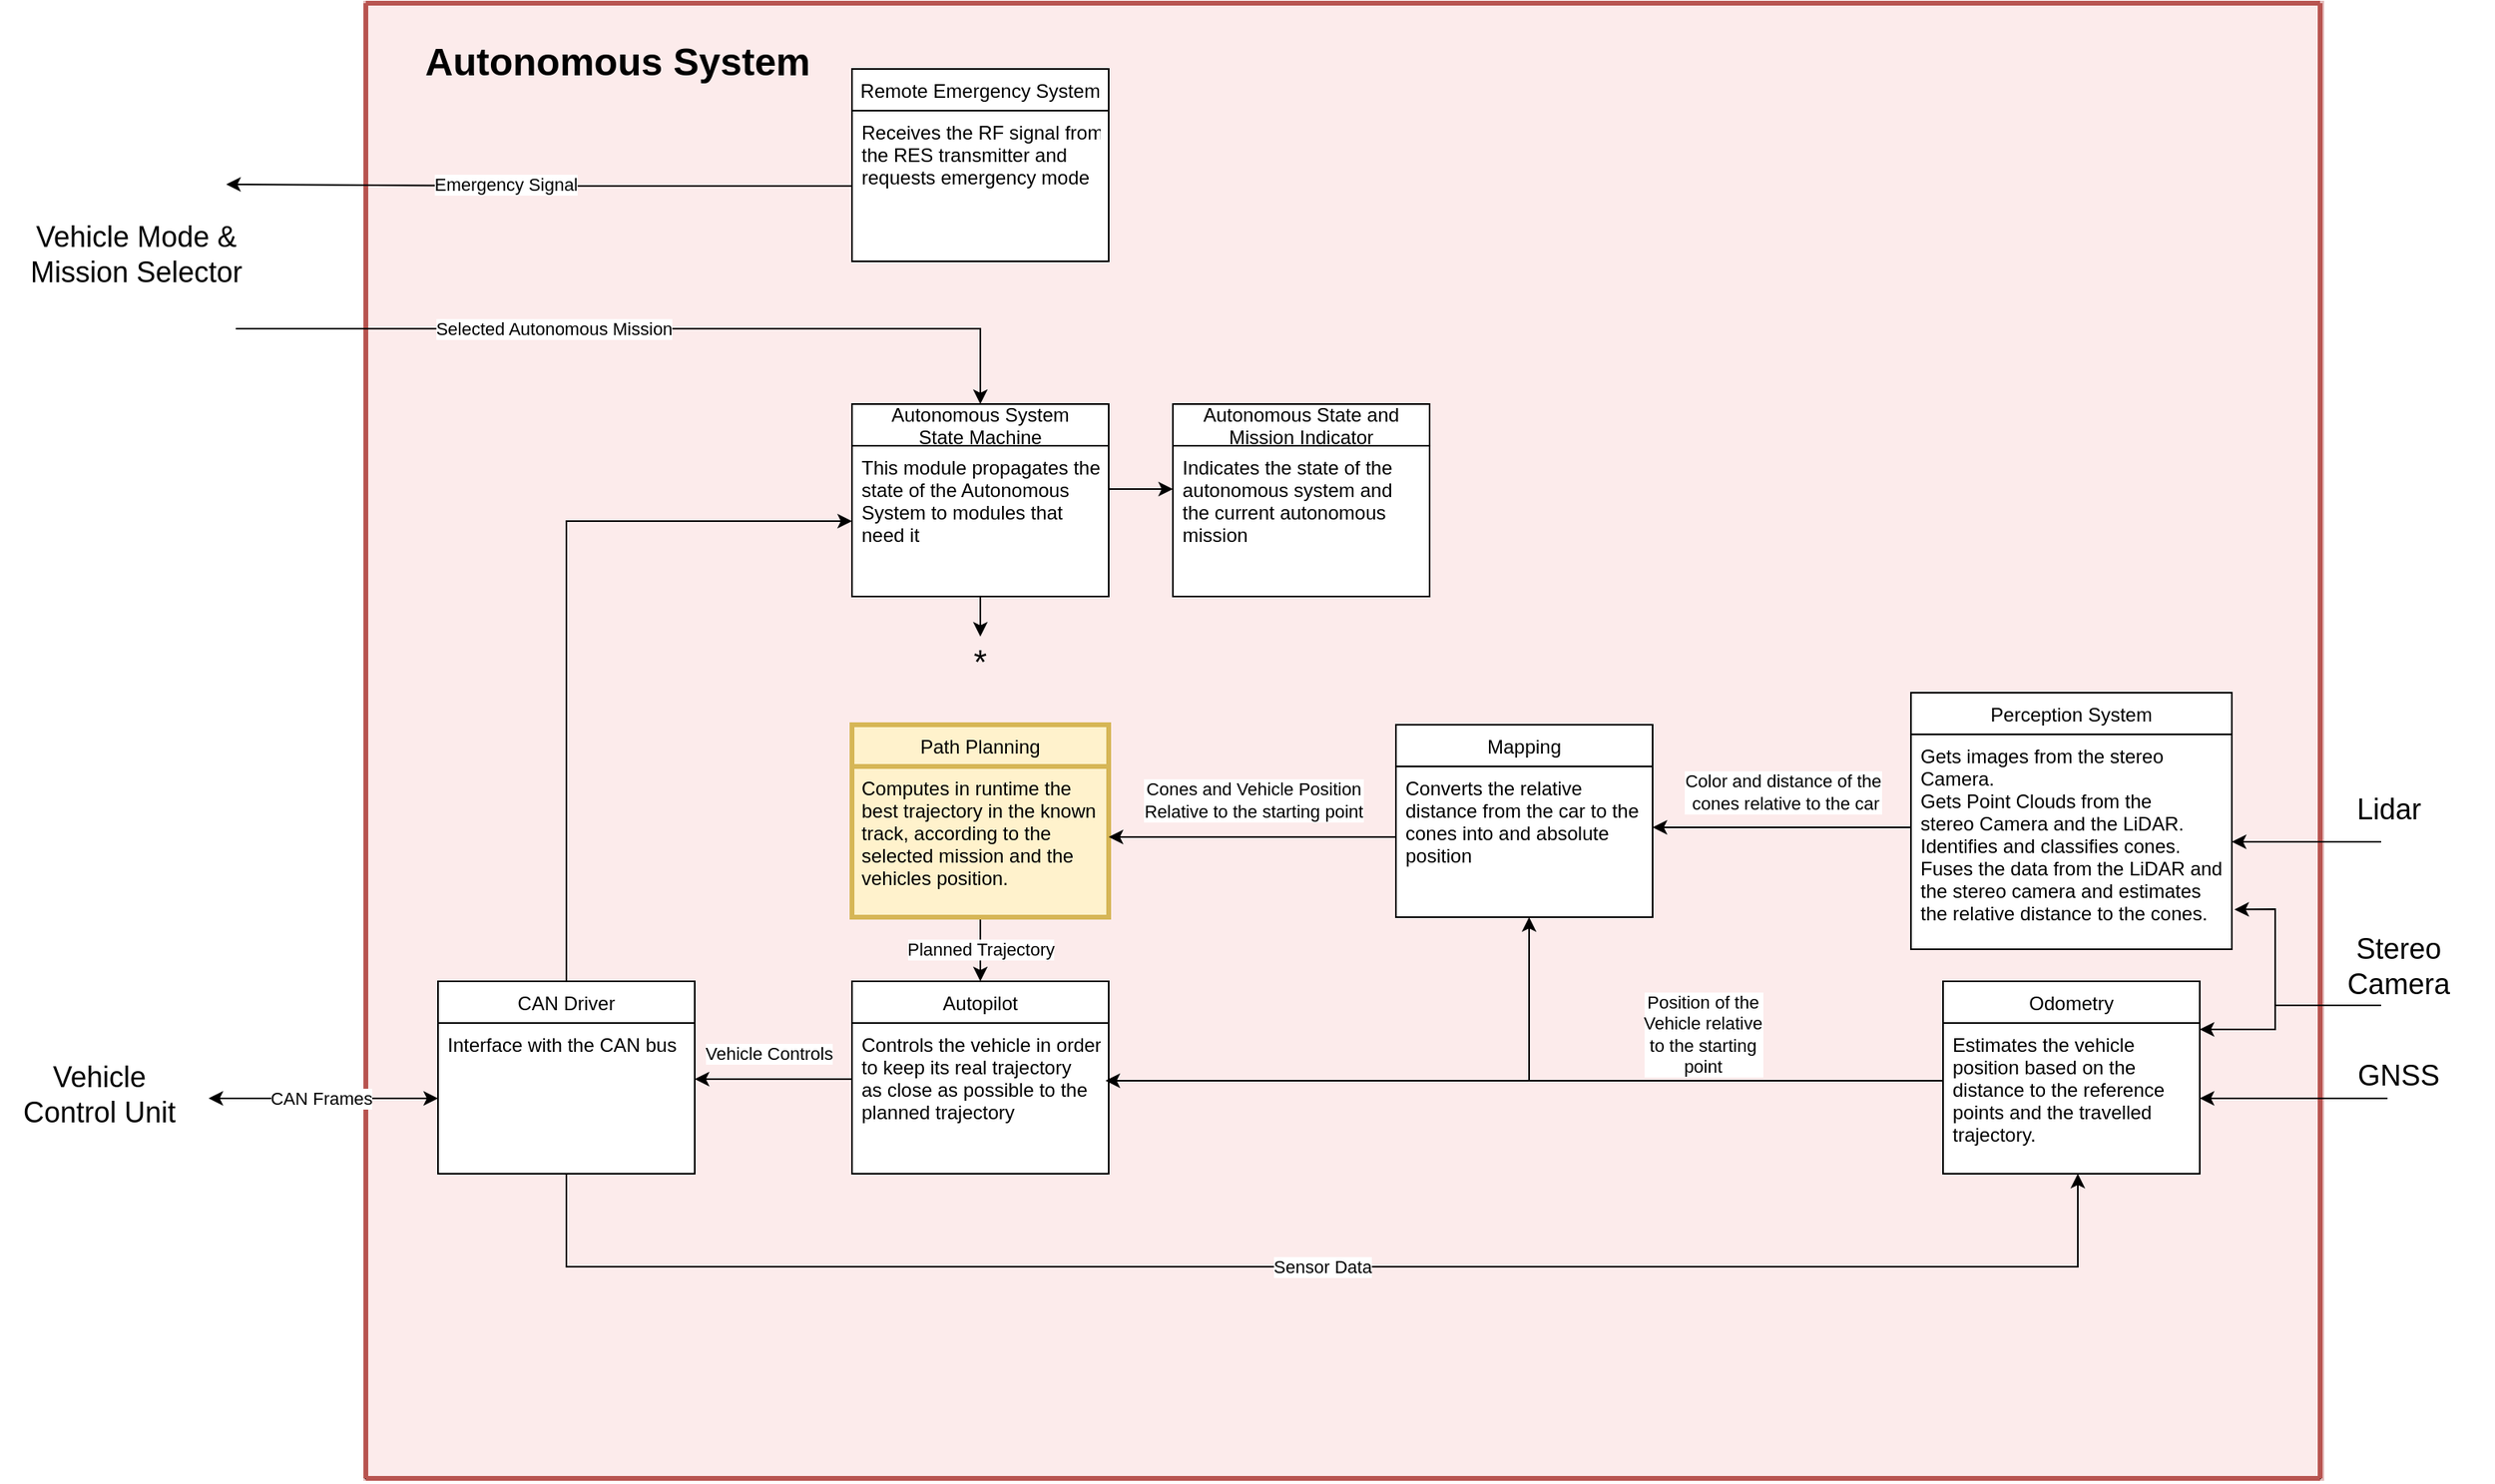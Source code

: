 <mxfile version="18.0.4" type="device"><diagram id="0cJnhzdBXTSykWSCUmZi" name="Page-1"><mxGraphModel dx="2292" dy="1616" grid="0" gridSize="10" guides="1" tooltips="1" connect="1" arrows="1" fold="1" page="0" pageScale="1" pageWidth="827" pageHeight="1169" math="0" shadow="0"><root><mxCell id="0"/><mxCell id="1" parent="0"/><mxCell id="boZQn7GaBIZBM1fhZf0l-45" value="" style="group;fillColor=#f8cecc;strokeColor=#b85450;sketch=0;strokeWidth=3;gradientDirection=north;shadow=0;opacity=40;" parent="1" vertex="1" connectable="0"><mxGeometry x="80" y="-120" width="1219" height="920" as="geometry"/></mxCell><mxCell id="boZQn7GaBIZBM1fhZf0l-43" value="" style="rounded=0;whiteSpace=wrap;html=1;dashed=1;fillColor=none;" parent="boZQn7GaBIZBM1fhZf0l-45" vertex="1"><mxGeometry width="1218" height="920" as="geometry"/></mxCell><mxCell id="boZQn7GaBIZBM1fhZf0l-44" value="&lt;font style=&quot;font-size: 24px;&quot;&gt;&lt;b style=&quot;font-size: 24px;&quot;&gt;Autonomous System&lt;/b&gt;&lt;/font&gt;" style="text;html=1;strokeColor=none;fillColor=none;align=center;verticalAlign=middle;whiteSpace=wrap;rounded=0;dashed=1;fontSize=24;" parent="boZQn7GaBIZBM1fhZf0l-45" vertex="1"><mxGeometry x="-51" y="16" width="416.15" height="41" as="geometry"/></mxCell><mxCell id="ItjRM_3n5s-hcCwDFR6--12" value="Autopilot" style="swimlane;fontStyle=0;childLayout=stackLayout;horizontal=1;startSize=26;fillColor=default;horizontalStack=0;resizeParent=1;resizeParentMax=0;resizeLast=0;collapsible=1;marginBottom=0;" parent="boZQn7GaBIZBM1fhZf0l-45" vertex="1"><mxGeometry x="303" y="610" width="160" height="120" as="geometry"/></mxCell><mxCell id="ItjRM_3n5s-hcCwDFR6--13" value="Controls the vehicle in order&#10;to keep its real trajectory&#10;as close as possible to the&#10;planned trajectory" style="text;align=left;verticalAlign=top;spacingLeft=4;spacingRight=4;overflow=hidden;rotatable=0;points=[[0,0.5],[1,0.5]];portConstraint=eastwest;fillColor=default;gradientColor=none;strokeColor=default;" parent="ItjRM_3n5s-hcCwDFR6--12" vertex="1"><mxGeometry y="26" width="160" height="94" as="geometry"/></mxCell><mxCell id="ItjRM_3n5s-hcCwDFR6--47" value="Color and distance of the&lt;br&gt;&amp;nbsp;cones relative to the car" style="edgeStyle=orthogonalEdgeStyle;rounded=0;orthogonalLoop=1;jettySize=auto;html=1;" parent="boZQn7GaBIZBM1fhZf0l-45" source="ItjRM_3n5s-hcCwDFR6--18" target="ItjRM_3n5s-hcCwDFR6--28" edge="1"><mxGeometry x="0.006" y="-22" relative="1" as="geometry"><Array as="points"><mxPoint x="891" y="514"/><mxPoint x="891" y="514"/></Array><mxPoint x="1" as="offset"/></mxGeometry></mxCell><mxCell id="ItjRM_3n5s-hcCwDFR6--18" value="Perception System" style="swimlane;fontStyle=0;childLayout=stackLayout;horizontal=1;startSize=26;fillColor=default;horizontalStack=0;resizeParent=1;resizeParentMax=0;resizeLast=0;collapsible=1;marginBottom=0;" parent="boZQn7GaBIZBM1fhZf0l-45" vertex="1"><mxGeometry x="963" y="430" width="200" height="160" as="geometry"/></mxCell><mxCell id="ItjRM_3n5s-hcCwDFR6--29" value="" style="edgeStyle=orthogonalEdgeStyle;rounded=0;orthogonalLoop=1;jettySize=auto;html=1;entryX=0.5;entryY=0;entryDx=0;entryDy=0;" parent="boZQn7GaBIZBM1fhZf0l-45" source="ItjRM_3n5s-hcCwDFR6--20" target="ItjRM_3n5s-hcCwDFR6--12" edge="1"><mxGeometry relative="1" as="geometry"/></mxCell><mxCell id="ItjRM_3n5s-hcCwDFR6--30" value="Planned Trajectory" style="edgeLabel;html=1;align=center;verticalAlign=middle;resizable=0;points=[];" parent="ItjRM_3n5s-hcCwDFR6--29" vertex="1" connectable="0"><mxGeometry relative="1" as="geometry"><mxPoint as="offset"/></mxGeometry></mxCell><mxCell id="ItjRM_3n5s-hcCwDFR6--20" value="Path Planning" style="swimlane;fontStyle=0;childLayout=stackLayout;horizontal=1;startSize=26;horizontalStack=0;resizeParent=1;resizeParentMax=0;resizeLast=0;collapsible=1;marginBottom=0;fillColor=#fff2cc;strokeColor=#d6b656;strokeWidth=3;" parent="boZQn7GaBIZBM1fhZf0l-45" vertex="1"><mxGeometry x="303" y="450" width="160" height="120" as="geometry"><mxRectangle x="303" y="450" width="130" height="26" as="alternateBounds"/></mxGeometry></mxCell><mxCell id="ItjRM_3n5s-hcCwDFR6--21" value="Computes in runtime the &#10;best trajectory in the known &#10;track, according to the &#10;selected mission and the &#10;vehicles position." style="text;align=left;verticalAlign=top;spacingLeft=4;spacingRight=4;overflow=hidden;rotatable=0;points=[[0,0.5],[1,0.5]];portConstraint=eastwest;fillColor=#fff2cc;strokeColor=#d6b656;strokeWidth=3;" parent="ItjRM_3n5s-hcCwDFR6--20" vertex="1"><mxGeometry y="26" width="160" height="94" as="geometry"/></mxCell><mxCell id="iBzTqjqkp6dD34sxjDAV-8" value="" style="edgeStyle=orthogonalEdgeStyle;rounded=0;orthogonalLoop=1;jettySize=auto;html=1;" parent="boZQn7GaBIZBM1fhZf0l-45" source="ItjRM_3n5s-hcCwDFR6--22" target="iBzTqjqkp6dD34sxjDAV-7" edge="1"><mxGeometry relative="1" as="geometry"/></mxCell><mxCell id="ItjRM_3n5s-hcCwDFR6--22" value="Autonomous System&#10;State Machine" style="swimlane;fontStyle=0;childLayout=stackLayout;horizontal=1;startSize=26;horizontalStack=0;resizeParent=1;resizeParentMax=0;resizeLast=0;collapsible=1;marginBottom=0;" parent="boZQn7GaBIZBM1fhZf0l-45" vertex="1"><mxGeometry x="303" y="250" width="160" height="120" as="geometry"/></mxCell><mxCell id="ItjRM_3n5s-hcCwDFR6--23" value="This module propagates the&#10;state of the Autonomous&#10;System to modules that&#10;need it&#10;" style="text;strokeColor=default;fillColor=default;align=left;verticalAlign=top;spacingLeft=4;spacingRight=4;overflow=hidden;rotatable=0;points=[[0,0.5],[1,0.5]];portConstraint=eastwest;" parent="ItjRM_3n5s-hcCwDFR6--22" vertex="1"><mxGeometry y="26" width="160" height="94" as="geometry"/></mxCell><mxCell id="ItjRM_3n5s-hcCwDFR6--35" value="Cones and Vehicle Position &lt;br&gt;Relative to the starting point" style="edgeStyle=orthogonalEdgeStyle;rounded=0;orthogonalLoop=1;jettySize=auto;html=1;" parent="boZQn7GaBIZBM1fhZf0l-45" source="ItjRM_3n5s-hcCwDFR6--27" target="ItjRM_3n5s-hcCwDFR6--21" edge="1"><mxGeometry y="-23" relative="1" as="geometry"><Array as="points"><mxPoint x="623" y="520"/><mxPoint x="623" y="520"/></Array><mxPoint as="offset"/></mxGeometry></mxCell><mxCell id="ItjRM_3n5s-hcCwDFR6--27" value="Mapping" style="swimlane;fontStyle=0;childLayout=stackLayout;horizontal=1;startSize=26;fillColor=default;horizontalStack=0;resizeParent=1;resizeParentMax=0;resizeLast=0;collapsible=1;marginBottom=0;" parent="boZQn7GaBIZBM1fhZf0l-45" vertex="1"><mxGeometry x="642" y="450" width="160" height="120" as="geometry"/></mxCell><mxCell id="ItjRM_3n5s-hcCwDFR6--28" value="Converts the relative&#10;distance from the car to the&#10;cones into and absolute&#10;position" style="text;strokeColor=default;fillColor=default;align=left;verticalAlign=top;spacingLeft=4;spacingRight=4;overflow=hidden;rotatable=0;points=[[0,0.5],[1,0.5]];portConstraint=eastwest;" parent="ItjRM_3n5s-hcCwDFR6--27" vertex="1"><mxGeometry y="26" width="160" height="94" as="geometry"/></mxCell><mxCell id="ItjRM_3n5s-hcCwDFR6--43" value="Position of the &lt;br&gt;Vehicle relative &lt;br&gt;to the&amp;nbsp;starting &lt;br&gt;point" style="edgeStyle=orthogonalEdgeStyle;rounded=0;orthogonalLoop=1;jettySize=auto;html=1;exitX=0;exitY=0.5;exitDx=0;exitDy=0;" parent="boZQn7GaBIZBM1fhZf0l-45" source="ItjRM_3n5s-hcCwDFR6--49" target="ItjRM_3n5s-hcCwDFR6--28" edge="1"><mxGeometry x="-0.133" y="-29" relative="1" as="geometry"><mxPoint x="983" y="500" as="sourcePoint"/><Array as="points"><mxPoint x="983" y="672"/><mxPoint x="725" y="672"/></Array><mxPoint as="offset"/></mxGeometry></mxCell><mxCell id="ItjRM_3n5s-hcCwDFR6--48" value="Odometry" style="swimlane;fontStyle=0;childLayout=stackLayout;horizontal=1;startSize=26;fillColor=default;horizontalStack=0;resizeParent=1;resizeParentMax=0;resizeLast=0;collapsible=1;marginBottom=0;" parent="boZQn7GaBIZBM1fhZf0l-45" vertex="1"><mxGeometry x="983" y="610" width="160" height="120" as="geometry"/></mxCell><mxCell id="ItjRM_3n5s-hcCwDFR6--49" value="Estimates the vehicle &#10;position based on the &#10;distance to the reference&#10;points and the travelled &#10;trajectory.&#10;" style="text;strokeColor=default;fillColor=default;align=left;verticalAlign=top;spacingLeft=4;spacingRight=4;overflow=hidden;rotatable=0;points=[[0,0.5],[1,0.5]];portConstraint=eastwest;" parent="ItjRM_3n5s-hcCwDFR6--48" vertex="1"><mxGeometry y="26" width="160" height="94" as="geometry"/></mxCell><mxCell id="boZQn7GaBIZBM1fhZf0l-5" value="Remote Emergency System" style="swimlane;fontStyle=0;childLayout=stackLayout;horizontal=1;startSize=26;horizontalStack=0;resizeParent=1;resizeParentMax=0;resizeLast=0;collapsible=1;marginBottom=0;" parent="boZQn7GaBIZBM1fhZf0l-45" vertex="1"><mxGeometry x="303" y="41" width="160" height="120" as="geometry"/></mxCell><mxCell id="boZQn7GaBIZBM1fhZf0l-6" value="Receives the RF signal from&#10;the RES transmitter and&#10;requests emergency mode" style="text;align=left;verticalAlign=top;spacingLeft=4;spacingRight=4;overflow=hidden;rotatable=0;points=[[0,0.5],[1,0.5]];portConstraint=eastwest;fillColor=default;strokeColor=default;" parent="boZQn7GaBIZBM1fhZf0l-5" vertex="1"><mxGeometry y="26" width="160" height="94" as="geometry"/></mxCell><mxCell id="boZQn7GaBIZBM1fhZf0l-19" value="Autonomous State and &#10;Mission Indicator" style="swimlane;fontStyle=0;childLayout=stackLayout;horizontal=1;startSize=26;horizontalStack=0;resizeParent=1;resizeParentMax=0;resizeLast=0;collapsible=1;marginBottom=0;" parent="boZQn7GaBIZBM1fhZf0l-45" vertex="1"><mxGeometry x="503" y="250" width="160" height="120" as="geometry"/></mxCell><mxCell id="boZQn7GaBIZBM1fhZf0l-20" value="Indicates the state of the&#10;autonomous system and&#10;the current autonomous&#10;mission" style="text;strokeColor=default;fillColor=default;align=left;verticalAlign=top;spacingLeft=4;spacingRight=4;overflow=hidden;rotatable=0;points=[[0,0.5],[1,0.5]];portConstraint=eastwest;" parent="boZQn7GaBIZBM1fhZf0l-19" vertex="1"><mxGeometry y="26" width="160" height="94" as="geometry"/></mxCell><mxCell id="boZQn7GaBIZBM1fhZf0l-42" style="edgeStyle=orthogonalEdgeStyle;rounded=0;orthogonalLoop=1;jettySize=auto;html=1;exitX=1;exitY=0.5;exitDx=0;exitDy=0;" parent="boZQn7GaBIZBM1fhZf0l-45" source="ItjRM_3n5s-hcCwDFR6--23" edge="1"><mxGeometry relative="1" as="geometry"><mxPoint x="503" y="303" as="targetPoint"/><Array as="points"><mxPoint x="463" y="303"/></Array></mxGeometry></mxCell><mxCell id="iBzTqjqkp6dD34sxjDAV-1" style="edgeStyle=orthogonalEdgeStyle;rounded=0;orthogonalLoop=1;jettySize=auto;html=1;" parent="boZQn7GaBIZBM1fhZf0l-45" source="WmIowpRLeB4E7vI6ngUk-1" target="ItjRM_3n5s-hcCwDFR6--23" edge="1"><mxGeometry relative="1" as="geometry"/></mxCell><mxCell id="WmIowpRLeB4E7vI6ngUk-1" value="CAN Driver" style="swimlane;fontStyle=0;childLayout=stackLayout;horizontal=1;startSize=26;horizontalStack=0;resizeParent=1;resizeParentMax=0;resizeLast=0;collapsible=1;marginBottom=0;" parent="boZQn7GaBIZBM1fhZf0l-45" vertex="1"><mxGeometry x="45" y="610" width="160" height="120" as="geometry"/></mxCell><mxCell id="WmIowpRLeB4E7vI6ngUk-2" value="Interface with the CAN bus" style="text;align=left;verticalAlign=top;spacingLeft=4;spacingRight=4;overflow=hidden;rotatable=0;points=[[0,0.5],[1,0.5]];portConstraint=eastwest;fillColor=default;strokeColor=default;" parent="WmIowpRLeB4E7vI6ngUk-1" vertex="1"><mxGeometry y="26" width="160" height="94" as="geometry"/></mxCell><mxCell id="boZQn7GaBIZBM1fhZf0l-34" value="Sensor Data" style="edgeStyle=orthogonalEdgeStyle;rounded=0;orthogonalLoop=1;jettySize=auto;html=1;" parent="boZQn7GaBIZBM1fhZf0l-45" source="WmIowpRLeB4E7vI6ngUk-2" target="ItjRM_3n5s-hcCwDFR6--49" edge="1"><mxGeometry relative="1" as="geometry"><mxPoint x="1067.0" y="730" as="targetPoint"/><Array as="points"><mxPoint x="125" y="788"/><mxPoint x="1067" y="788"/></Array></mxGeometry></mxCell><mxCell id="boZQn7GaBIZBM1fhZf0l-32" value="Vehicle Controls" style="edgeStyle=orthogonalEdgeStyle;rounded=0;orthogonalLoop=1;jettySize=auto;html=1;exitX=0;exitY=0.5;exitDx=0;exitDy=0;" parent="boZQn7GaBIZBM1fhZf0l-45" source="ItjRM_3n5s-hcCwDFR6--13" target="WmIowpRLeB4E7vI6ngUk-2" edge="1"><mxGeometry x="0.164" y="-16" relative="1" as="geometry"><Array as="points"><mxPoint x="303" y="671"/></Array><mxPoint as="offset"/></mxGeometry></mxCell><mxCell id="iBzTqjqkp6dD34sxjDAV-7" value="&lt;font style=&quot;font-size: 21px&quot;&gt;*&lt;/font&gt;" style="text;html=1;strokeColor=none;fillColor=none;align=center;verticalAlign=middle;whiteSpace=wrap;rounded=0;" parent="boZQn7GaBIZBM1fhZf0l-45" vertex="1"><mxGeometry x="353" y="395" width="60" height="30" as="geometry"/></mxCell><mxCell id="O_HLPMlLkxpITQXsvloj-1" value="" style="endArrow=classic;html=1;rounded=0;" parent="boZQn7GaBIZBM1fhZf0l-45" edge="1"><mxGeometry width="50" height="50" relative="1" as="geometry"><mxPoint x="726" y="672" as="sourcePoint"/><mxPoint x="461" y="672" as="targetPoint"/></mxGeometry></mxCell><mxCell id="O_HLPMlLkxpITQXsvloj-36" value="" style="endArrow=none;html=1;rounded=0;entryX=0;entryY=0;entryDx=0;entryDy=0;exitX=0;exitY=1;exitDx=0;exitDy=0;strokeWidth=3;fillColor=#f8cecc;strokeColor=#b85450;" parent="boZQn7GaBIZBM1fhZf0l-45" source="boZQn7GaBIZBM1fhZf0l-43" target="boZQn7GaBIZBM1fhZf0l-43" edge="1"><mxGeometry width="50" height="50" relative="1" as="geometry"><mxPoint x="-26" y="309" as="sourcePoint"/><mxPoint x="24" y="259" as="targetPoint"/></mxGeometry></mxCell><mxCell id="O_HLPMlLkxpITQXsvloj-37" value="" style="endArrow=none;html=1;rounded=0;strokeWidth=3;entryX=1;entryY=1;entryDx=0;entryDy=0;exitX=0;exitY=1;exitDx=0;exitDy=0;fillColor=#f8cecc;strokeColor=#b85450;" parent="boZQn7GaBIZBM1fhZf0l-45" source="boZQn7GaBIZBM1fhZf0l-43" target="boZQn7GaBIZBM1fhZf0l-43" edge="1"><mxGeometry width="50" height="50" relative="1" as="geometry"><mxPoint x="151" y="1042" as="sourcePoint"/><mxPoint x="201" y="992" as="targetPoint"/></mxGeometry></mxCell><mxCell id="O_HLPMlLkxpITQXsvloj-38" value="" style="endArrow=none;html=1;rounded=0;strokeWidth=3;entryX=1;entryY=0;entryDx=0;entryDy=0;exitX=1;exitY=1;exitDx=0;exitDy=0;fillColor=#f8cecc;strokeColor=#b85450;" parent="boZQn7GaBIZBM1fhZf0l-45" source="boZQn7GaBIZBM1fhZf0l-43" target="boZQn7GaBIZBM1fhZf0l-43" edge="1"><mxGeometry width="50" height="50" relative="1" as="geometry"><mxPoint x="954" y="109" as="sourcePoint"/><mxPoint x="1004" y="59" as="targetPoint"/></mxGeometry></mxCell><mxCell id="O_HLPMlLkxpITQXsvloj-39" value="" style="endArrow=none;html=1;rounded=0;strokeWidth=3;entryX=1;entryY=0;entryDx=0;entryDy=0;exitX=0;exitY=0;exitDx=0;exitDy=0;fillColor=#f8cecc;strokeColor=#b85450;" parent="boZQn7GaBIZBM1fhZf0l-45" source="boZQn7GaBIZBM1fhZf0l-43" target="boZQn7GaBIZBM1fhZf0l-43" edge="1"><mxGeometry width="50" height="50" relative="1" as="geometry"><mxPoint x="615" y="78" as="sourcePoint"/><mxPoint x="665" y="28" as="targetPoint"/></mxGeometry></mxCell><mxCell id="WmIowpRLeB4E7vI6ngUk-3" value="CAN Frames" style="edgeStyle=orthogonalEdgeStyle;rounded=0;orthogonalLoop=1;jettySize=auto;html=1;startArrow=classic;startFill=1;entryX=1;entryY=0.5;entryDx=0;entryDy=0;" parent="1" source="WmIowpRLeB4E7vI6ngUk-2" edge="1"><mxGeometry x="0.021" relative="1" as="geometry"><Array as="points"/><mxPoint x="42" y="553" as="sourcePoint"/><mxPoint x="-18" y="563" as="targetPoint"/><mxPoint as="offset"/></mxGeometry></mxCell><mxCell id="boZQn7GaBIZBM1fhZf0l-28" value="Selected Autonomous Mission" style="edgeStyle=orthogonalEdgeStyle;rounded=0;orthogonalLoop=1;jettySize=auto;html=1;entryX=0.5;entryY=0;entryDx=0;entryDy=0;" parent="1" target="ItjRM_3n5s-hcCwDFR6--22" edge="1"><mxGeometry x="-0.229" relative="1" as="geometry"><mxPoint x="-1" y="83" as="sourcePoint"/><mxPoint x="-230" y="450" as="targetPoint"/><Array as="points"><mxPoint x="463" y="83"/></Array><mxPoint x="1" as="offset"/></mxGeometry></mxCell><mxCell id="boZQn7GaBIZBM1fhZf0l-30" style="edgeStyle=orthogonalEdgeStyle;rounded=0;orthogonalLoop=1;jettySize=auto;html=1;exitX=0;exitY=0.5;exitDx=0;exitDy=0;" parent="1" source="boZQn7GaBIZBM1fhZf0l-6" edge="1"><mxGeometry relative="1" as="geometry"><mxPoint x="-7" y="-7" as="targetPoint"/></mxGeometry></mxCell><mxCell id="boZQn7GaBIZBM1fhZf0l-31" value="Emergency Signal" style="edgeLabel;html=1;align=center;verticalAlign=middle;resizable=0;points=[];" parent="boZQn7GaBIZBM1fhZf0l-30" vertex="1" connectable="0"><mxGeometry x="0.11" y="-1" relative="1" as="geometry"><mxPoint as="offset"/></mxGeometry></mxCell><mxCell id="GdZFYRH6xfe2W2g5pyG_-1" value="Vehicle Control Unit" style="text;html=1;strokeColor=none;fillColor=none;align=center;verticalAlign=middle;whiteSpace=wrap;rounded=0;fontSize=18;" vertex="1" parent="1"><mxGeometry x="-145" y="546" width="118" height="30" as="geometry"/></mxCell><mxCell id="GdZFYRH6xfe2W2g5pyG_-4" value="Vehicle Mode &amp;amp; Mission Selector" style="text;html=1;strokeColor=none;fillColor=none;align=center;verticalAlign=middle;whiteSpace=wrap;rounded=0;fontSize=18;" vertex="1" parent="1"><mxGeometry x="-148" y="-2" width="170" height="77" as="geometry"/></mxCell><mxCell id="GdZFYRH6xfe2W2g5pyG_-17" value="Gets images from the stereo&#10;Camera.&#10;Gets Point Clouds from the &#10;stereo Camera and the LiDAR.&#10;Identifies and classifies cones.&#10;Fuses the data from the LiDAR and&#10;the stereo camera and estimates&#10;the relative distance to the cones.&#10;" style="text;strokeColor=default;fillColor=default;align=left;verticalAlign=top;spacingLeft=4;spacingRight=4;overflow=hidden;rotatable=0;points=[[0,0.5],[1,0.5]];portConstraint=eastwest;" vertex="1" parent="1"><mxGeometry x="1043" y="336" width="200" height="134" as="geometry"/></mxCell><mxCell id="GdZFYRH6xfe2W2g5pyG_-24" value="Lidar" style="text;html=1;strokeColor=none;fillColor=none;align=center;verticalAlign=middle;whiteSpace=wrap;rounded=0;fontSize=18;" vertex="1" parent="1"><mxGeometry x="1282" y="368" width="118" height="30" as="geometry"/></mxCell><mxCell id="GdZFYRH6xfe2W2g5pyG_-25" value="GNSS" style="text;html=1;strokeColor=none;fillColor=none;align=center;verticalAlign=middle;whiteSpace=wrap;rounded=0;fontSize=18;" vertex="1" parent="1"><mxGeometry x="1288" y="534" width="118" height="30" as="geometry"/></mxCell><mxCell id="GdZFYRH6xfe2W2g5pyG_-26" value="Stereo Camera" style="text;html=1;strokeColor=none;fillColor=none;align=center;verticalAlign=middle;whiteSpace=wrap;rounded=0;fontSize=18;" vertex="1" parent="1"><mxGeometry x="1288" y="466" width="118" height="30" as="geometry"/></mxCell><mxCell id="GdZFYRH6xfe2W2g5pyG_-27" value="" style="endArrow=classic;html=1;rounded=0;fontSize=18;entryX=1;entryY=0.5;entryDx=0;entryDy=0;" edge="1" parent="1" target="GdZFYRH6xfe2W2g5pyG_-17"><mxGeometry width="50" height="50" relative="1" as="geometry"><mxPoint x="1336" y="403" as="sourcePoint"/><mxPoint x="1421" y="279" as="targetPoint"/></mxGeometry></mxCell><mxCell id="GdZFYRH6xfe2W2g5pyG_-28" value="" style="endArrow=classic;html=1;rounded=0;fontSize=18;entryX=1;entryY=0.5;entryDx=0;entryDy=0;" edge="1" parent="1" target="ItjRM_3n5s-hcCwDFR6--49"><mxGeometry width="50" height="50" relative="1" as="geometry"><mxPoint x="1340" y="563" as="sourcePoint"/><mxPoint x="1411" y="579" as="targetPoint"/></mxGeometry></mxCell><mxCell id="GdZFYRH6xfe2W2g5pyG_-30" value="" style="endArrow=classic;html=1;rounded=0;fontSize=18;entryX=1;entryY=0.25;entryDx=0;entryDy=0;" edge="1" parent="1" target="ItjRM_3n5s-hcCwDFR6--48"><mxGeometry width="50" height="50" relative="1" as="geometry"><mxPoint x="1307" y="505" as="sourcePoint"/><mxPoint x="1393" y="578" as="targetPoint"/><Array as="points"><mxPoint x="1270" y="505"/><mxPoint x="1270" y="520"/></Array></mxGeometry></mxCell><mxCell id="GdZFYRH6xfe2W2g5pyG_-31" value="" style="endArrow=classic;html=1;rounded=0;fontSize=18;entryX=1.008;entryY=0.815;entryDx=0;entryDy=0;entryPerimeter=0;" edge="1" parent="1" target="GdZFYRH6xfe2W2g5pyG_-17"><mxGeometry width="50" height="50" relative="1" as="geometry"><mxPoint x="1336" y="505" as="sourcePoint"/><mxPoint x="1393" y="578" as="targetPoint"/><Array as="points"><mxPoint x="1270" y="505"/><mxPoint x="1270" y="445"/></Array></mxGeometry></mxCell></root></mxGraphModel></diagram></mxfile>